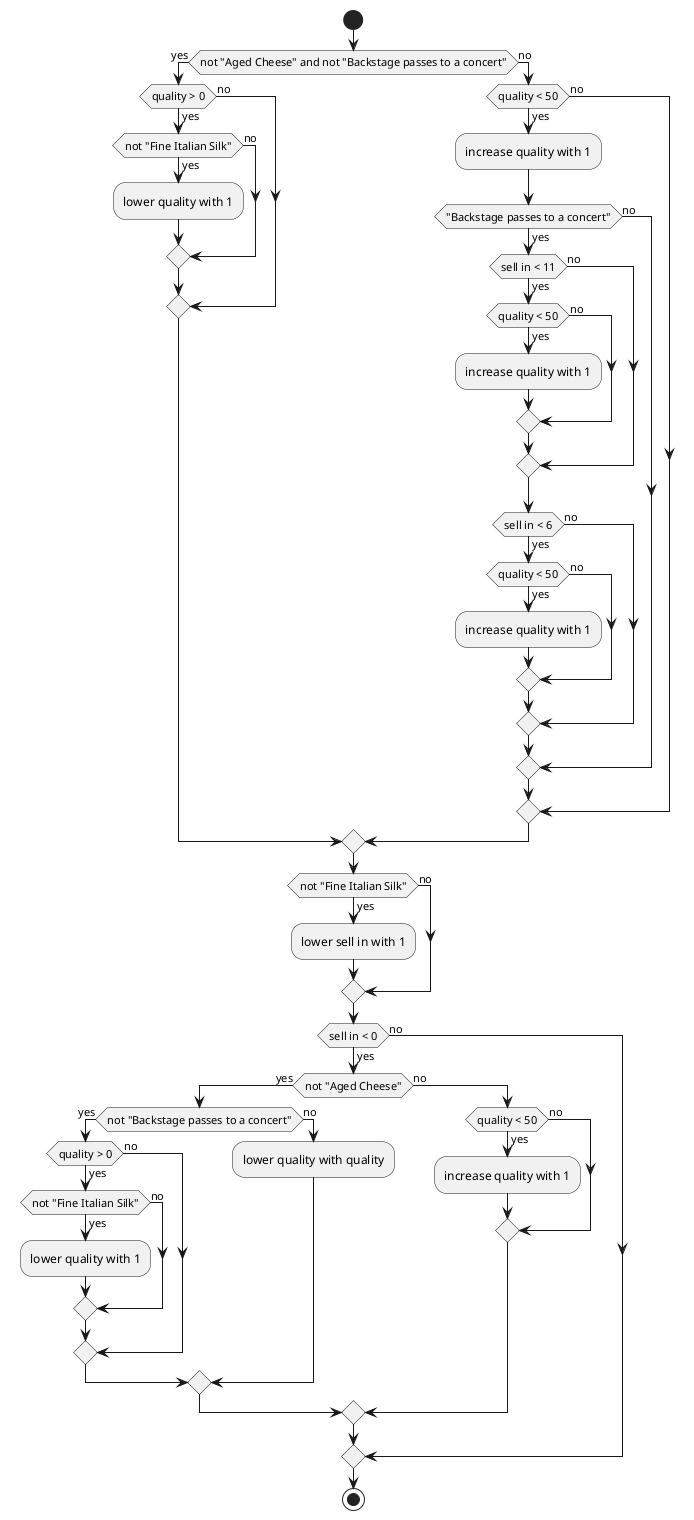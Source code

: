 @startuml

skinparam backgroundColor transparent

start

if (not "Aged Cheese" and not "Backstage passes to a concert") then (yes)
    if (quality > 0) then (yes)
        if (not "Fine Italian Silk") then (yes)
            :lower quality with 1;
        else (no)
        endif
    else (no)
    endif
else (no)
    if (quality < 50) then (yes)
        :increase quality with 1;
        if ("Backstage passes to a concert") then (yes)
            if (sell in < 11) then (yes)
                if (quality < 50) then (yes)
                    :increase quality with 1;
                else (no)
                endif
            else (no)
            endif
            if (sell in < 6) then (yes)
                if (quality < 50) then (yes)
                    :increase quality with 1;
                else (no)
                endif
            else (no)
            endif
        else (no)
        endif
    else (no)
    endif
endif

if (not "Fine Italian Silk") then (yes)
    :lower sell in with 1;
else (no)
endif

if (sell in < 0) then (yes)
    if (not "Aged Cheese") then (yes)
        if (not "Backstage passes to a concert") then (yes)
            if (quality > 0) then (yes)
                if (not "Fine Italian Silk") then (yes)
                    :lower quality with 1;
                else (no)
                endif
            else (no)
            endif
        else (no)
            :lower quality with quality;
        endif
    else (no)
        if (quality < 50) then (yes)
            :increase quality with 1;
        else (no)
        endif
    endif
else (no)
endif

stop

@enduml
